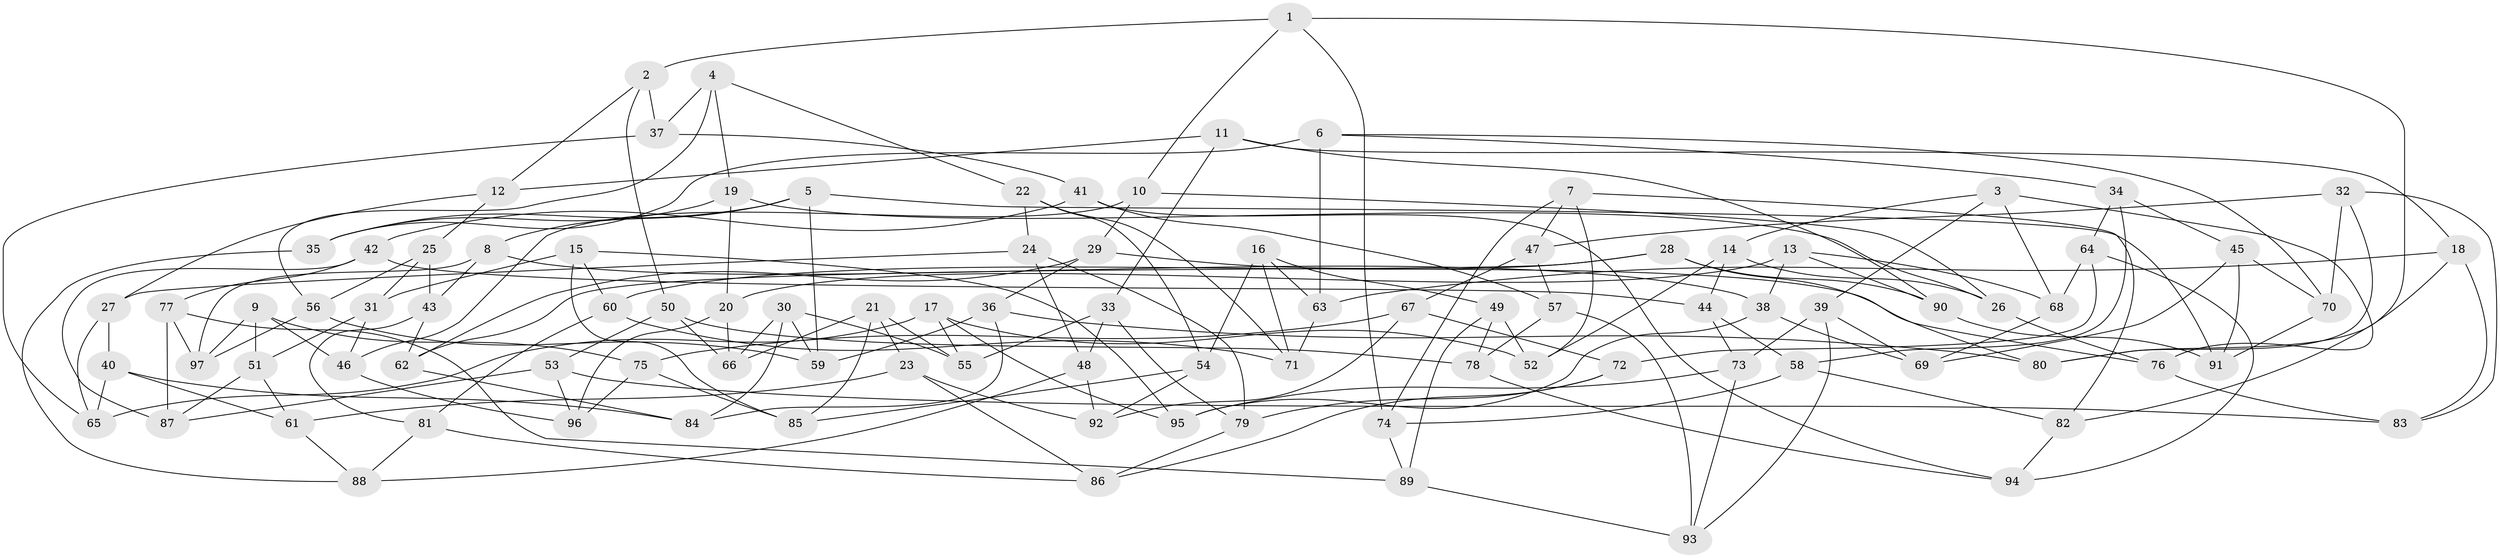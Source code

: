 // Generated by graph-tools (version 1.1) at 2025/26/03/09/25 03:26:54]
// undirected, 97 vertices, 194 edges
graph export_dot {
graph [start="1"]
  node [color=gray90,style=filled];
  1;
  2;
  3;
  4;
  5;
  6;
  7;
  8;
  9;
  10;
  11;
  12;
  13;
  14;
  15;
  16;
  17;
  18;
  19;
  20;
  21;
  22;
  23;
  24;
  25;
  26;
  27;
  28;
  29;
  30;
  31;
  32;
  33;
  34;
  35;
  36;
  37;
  38;
  39;
  40;
  41;
  42;
  43;
  44;
  45;
  46;
  47;
  48;
  49;
  50;
  51;
  52;
  53;
  54;
  55;
  56;
  57;
  58;
  59;
  60;
  61;
  62;
  63;
  64;
  65;
  66;
  67;
  68;
  69;
  70;
  71;
  72;
  73;
  74;
  75;
  76;
  77;
  78;
  79;
  80;
  81;
  82;
  83;
  84;
  85;
  86;
  87;
  88;
  89;
  90;
  91;
  92;
  93;
  94;
  95;
  96;
  97;
  1 -- 74;
  1 -- 2;
  1 -- 80;
  1 -- 10;
  2 -- 37;
  2 -- 12;
  2 -- 50;
  3 -- 76;
  3 -- 39;
  3 -- 68;
  3 -- 14;
  4 -- 37;
  4 -- 22;
  4 -- 19;
  4 -- 56;
  5 -- 59;
  5 -- 35;
  5 -- 91;
  5 -- 8;
  6 -- 35;
  6 -- 63;
  6 -- 34;
  6 -- 70;
  7 -- 74;
  7 -- 52;
  7 -- 47;
  7 -- 82;
  8 -- 43;
  8 -- 38;
  8 -- 97;
  9 -- 46;
  9 -- 75;
  9 -- 51;
  9 -- 97;
  10 -- 26;
  10 -- 46;
  10 -- 29;
  11 -- 33;
  11 -- 90;
  11 -- 18;
  11 -- 12;
  12 -- 25;
  12 -- 27;
  13 -- 90;
  13 -- 38;
  13 -- 68;
  13 -- 20;
  14 -- 26;
  14 -- 52;
  14 -- 44;
  15 -- 60;
  15 -- 95;
  15 -- 85;
  15 -- 31;
  16 -- 49;
  16 -- 63;
  16 -- 54;
  16 -- 71;
  17 -- 55;
  17 -- 52;
  17 -- 95;
  17 -- 65;
  18 -- 83;
  18 -- 63;
  18 -- 82;
  19 -- 26;
  19 -- 35;
  19 -- 20;
  20 -- 66;
  20 -- 96;
  21 -- 66;
  21 -- 85;
  21 -- 23;
  21 -- 55;
  22 -- 71;
  22 -- 24;
  22 -- 54;
  23 -- 92;
  23 -- 86;
  23 -- 61;
  24 -- 27;
  24 -- 48;
  24 -- 79;
  25 -- 56;
  25 -- 43;
  25 -- 31;
  26 -- 76;
  27 -- 65;
  27 -- 40;
  28 -- 80;
  28 -- 60;
  28 -- 62;
  28 -- 90;
  29 -- 76;
  29 -- 36;
  29 -- 62;
  30 -- 66;
  30 -- 59;
  30 -- 55;
  30 -- 84;
  31 -- 51;
  31 -- 46;
  32 -- 47;
  32 -- 80;
  32 -- 70;
  32 -- 83;
  33 -- 55;
  33 -- 48;
  33 -- 79;
  34 -- 64;
  34 -- 45;
  34 -- 58;
  35 -- 88;
  36 -- 80;
  36 -- 84;
  36 -- 59;
  37 -- 41;
  37 -- 65;
  38 -- 95;
  38 -- 69;
  39 -- 73;
  39 -- 93;
  39 -- 69;
  40 -- 61;
  40 -- 84;
  40 -- 65;
  41 -- 57;
  41 -- 94;
  41 -- 42;
  42 -- 87;
  42 -- 77;
  42 -- 44;
  43 -- 62;
  43 -- 81;
  44 -- 58;
  44 -- 73;
  45 -- 69;
  45 -- 70;
  45 -- 91;
  46 -- 96;
  47 -- 67;
  47 -- 57;
  48 -- 88;
  48 -- 92;
  49 -- 89;
  49 -- 52;
  49 -- 78;
  50 -- 53;
  50 -- 66;
  50 -- 78;
  51 -- 61;
  51 -- 87;
  53 -- 87;
  53 -- 96;
  53 -- 83;
  54 -- 85;
  54 -- 92;
  56 -- 97;
  56 -- 59;
  57 -- 93;
  57 -- 78;
  58 -- 74;
  58 -- 82;
  60 -- 71;
  60 -- 81;
  61 -- 88;
  62 -- 84;
  63 -- 71;
  64 -- 68;
  64 -- 72;
  64 -- 94;
  67 -- 72;
  67 -- 92;
  67 -- 75;
  68 -- 69;
  70 -- 91;
  72 -- 79;
  72 -- 86;
  73 -- 95;
  73 -- 93;
  74 -- 89;
  75 -- 85;
  75 -- 96;
  76 -- 83;
  77 -- 87;
  77 -- 97;
  77 -- 89;
  78 -- 94;
  79 -- 86;
  81 -- 88;
  81 -- 86;
  82 -- 94;
  89 -- 93;
  90 -- 91;
}
